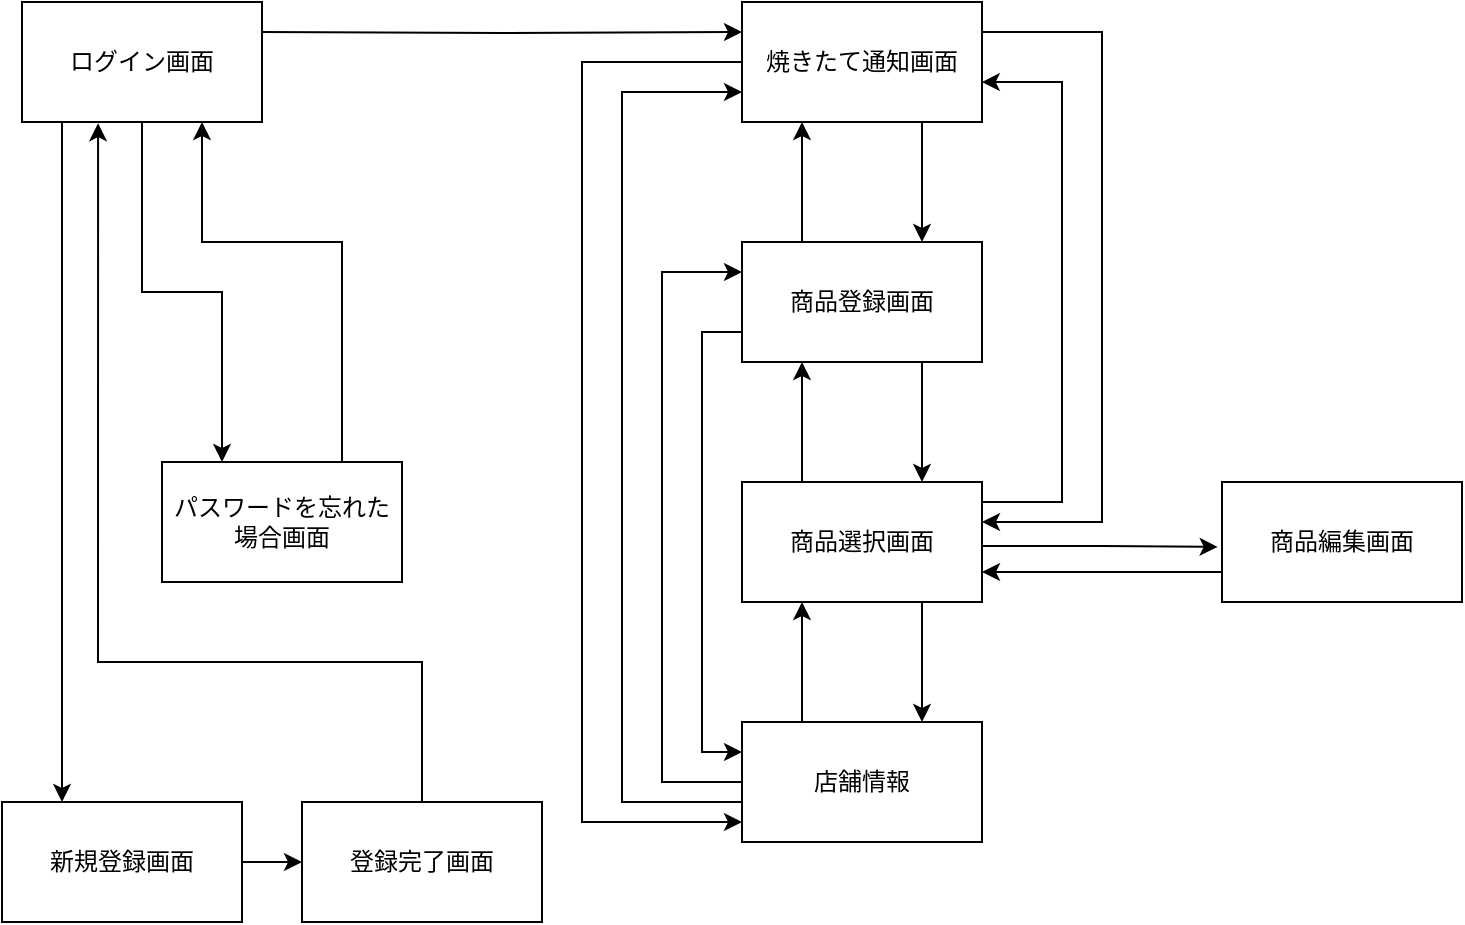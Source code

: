 <mxfile version="16.5.6" type="github">
  <diagram id="fChN6DMovFdQ7hGlvqWh" name="Page-1">
    <mxGraphModel dx="1038" dy="579" grid="1" gridSize="10" guides="1" tooltips="1" connect="1" arrows="1" fold="1" page="1" pageScale="1" pageWidth="827" pageHeight="1169" math="0" shadow="0">
      <root>
        <mxCell id="0" />
        <mxCell id="1" parent="0" />
        <mxCell id="TyJineFc7PsX3nX8D2kp-34" style="edgeStyle=orthogonalEdgeStyle;rounded=0;orthogonalLoop=1;jettySize=auto;html=1;exitX=1;exitY=0.25;exitDx=0;exitDy=0;entryX=0;entryY=0.25;entryDx=0;entryDy=0;" parent="1" target="TyJineFc7PsX3nX8D2kp-7" edge="1">
          <mxGeometry relative="1" as="geometry">
            <mxPoint x="160" y="55" as="sourcePoint" />
          </mxGeometry>
        </mxCell>
        <mxCell id="TyJineFc7PsX3nX8D2kp-39" style="edgeStyle=orthogonalEdgeStyle;rounded=0;orthogonalLoop=1;jettySize=auto;html=1;exitX=0.75;exitY=1;exitDx=0;exitDy=0;entryX=0.75;entryY=0;entryDx=0;entryDy=0;" parent="1" source="TyJineFc7PsX3nX8D2kp-7" target="TyJineFc7PsX3nX8D2kp-8" edge="1">
          <mxGeometry relative="1" as="geometry" />
        </mxCell>
        <mxCell id="TyJineFc7PsX3nX8D2kp-49" style="edgeStyle=orthogonalEdgeStyle;rounded=0;orthogonalLoop=1;jettySize=auto;html=1;exitX=0;exitY=0.5;exitDx=0;exitDy=0;" parent="1" source="TyJineFc7PsX3nX8D2kp-7" edge="1">
          <mxGeometry relative="1" as="geometry">
            <mxPoint x="400" y="450" as="targetPoint" />
            <Array as="points">
              <mxPoint x="320" y="70" />
              <mxPoint x="320" y="450" />
              <mxPoint x="400" y="450" />
            </Array>
          </mxGeometry>
        </mxCell>
        <mxCell id="TyJineFc7PsX3nX8D2kp-52" style="edgeStyle=orthogonalEdgeStyle;rounded=0;orthogonalLoop=1;jettySize=auto;html=1;exitX=1;exitY=0.25;exitDx=0;exitDy=0;" parent="1" source="TyJineFc7PsX3nX8D2kp-7" edge="1">
          <mxGeometry relative="1" as="geometry">
            <mxPoint x="520" y="300" as="targetPoint" />
            <Array as="points">
              <mxPoint x="580" y="55" />
              <mxPoint x="580" y="300" />
              <mxPoint x="520" y="300" />
            </Array>
          </mxGeometry>
        </mxCell>
        <mxCell id="TyJineFc7PsX3nX8D2kp-7" value="焼きたて通知画面" style="rounded=0;whiteSpace=wrap;html=1;" parent="1" vertex="1">
          <mxGeometry x="400" y="40" width="120" height="60" as="geometry" />
        </mxCell>
        <mxCell id="TyJineFc7PsX3nX8D2kp-40" style="edgeStyle=orthogonalEdgeStyle;rounded=0;orthogonalLoop=1;jettySize=auto;html=1;exitX=0.25;exitY=0;exitDx=0;exitDy=0;entryX=0.25;entryY=1;entryDx=0;entryDy=0;" parent="1" source="TyJineFc7PsX3nX8D2kp-8" target="TyJineFc7PsX3nX8D2kp-7" edge="1">
          <mxGeometry relative="1" as="geometry" />
        </mxCell>
        <mxCell id="TyJineFc7PsX3nX8D2kp-41" style="edgeStyle=orthogonalEdgeStyle;rounded=0;orthogonalLoop=1;jettySize=auto;html=1;exitX=0.75;exitY=1;exitDx=0;exitDy=0;entryX=0.75;entryY=0;entryDx=0;entryDy=0;" parent="1" source="TyJineFc7PsX3nX8D2kp-8" target="TyJineFc7PsX3nX8D2kp-9" edge="1">
          <mxGeometry relative="1" as="geometry" />
        </mxCell>
        <mxCell id="TyJineFc7PsX3nX8D2kp-50" style="edgeStyle=orthogonalEdgeStyle;rounded=0;orthogonalLoop=1;jettySize=auto;html=1;exitX=0;exitY=0.75;exitDx=0;exitDy=0;entryX=0;entryY=0.25;entryDx=0;entryDy=0;" parent="1" source="TyJineFc7PsX3nX8D2kp-8" target="TyJineFc7PsX3nX8D2kp-10" edge="1">
          <mxGeometry relative="1" as="geometry" />
        </mxCell>
        <mxCell id="TyJineFc7PsX3nX8D2kp-8" value="商品登録画面" style="rounded=0;whiteSpace=wrap;html=1;" parent="1" vertex="1">
          <mxGeometry x="400" y="160" width="120" height="60" as="geometry" />
        </mxCell>
        <mxCell id="TyJineFc7PsX3nX8D2kp-42" style="edgeStyle=orthogonalEdgeStyle;rounded=0;orthogonalLoop=1;jettySize=auto;html=1;exitX=0.25;exitY=0;exitDx=0;exitDy=0;entryX=0.25;entryY=1;entryDx=0;entryDy=0;" parent="1" source="TyJineFc7PsX3nX8D2kp-9" target="TyJineFc7PsX3nX8D2kp-8" edge="1">
          <mxGeometry relative="1" as="geometry" />
        </mxCell>
        <mxCell id="TyJineFc7PsX3nX8D2kp-43" style="edgeStyle=orthogonalEdgeStyle;rounded=0;orthogonalLoop=1;jettySize=auto;html=1;exitX=0.75;exitY=1;exitDx=0;exitDy=0;entryX=0.75;entryY=0;entryDx=0;entryDy=0;" parent="1" source="TyJineFc7PsX3nX8D2kp-9" target="TyJineFc7PsX3nX8D2kp-10" edge="1">
          <mxGeometry relative="1" as="geometry" />
        </mxCell>
        <mxCell id="TyJineFc7PsX3nX8D2kp-51" style="edgeStyle=orthogonalEdgeStyle;rounded=0;orthogonalLoop=1;jettySize=auto;html=1;entryX=0.999;entryY=0.667;entryDx=0;entryDy=0;entryPerimeter=0;" parent="1" target="TyJineFc7PsX3nX8D2kp-7" edge="1">
          <mxGeometry relative="1" as="geometry">
            <mxPoint x="520" y="300" as="sourcePoint" />
            <Array as="points">
              <mxPoint x="520" y="290" />
              <mxPoint x="560" y="290" />
              <mxPoint x="560" y="80" />
            </Array>
          </mxGeometry>
        </mxCell>
        <mxCell id="TyJineFc7PsX3nX8D2kp-53" style="edgeStyle=orthogonalEdgeStyle;rounded=0;orthogonalLoop=1;jettySize=auto;html=1;exitX=1;exitY=0.5;exitDx=0;exitDy=0;entryX=-0.018;entryY=0.541;entryDx=0;entryDy=0;entryPerimeter=0;" parent="1" source="TyJineFc7PsX3nX8D2kp-9" target="TyJineFc7PsX3nX8D2kp-33" edge="1">
          <mxGeometry relative="1" as="geometry">
            <Array as="points">
              <mxPoint x="520" y="312" />
              <mxPoint x="580" y="312" />
            </Array>
          </mxGeometry>
        </mxCell>
        <mxCell id="TyJineFc7PsX3nX8D2kp-9" value="商品選択画面" style="rounded=0;whiteSpace=wrap;html=1;" parent="1" vertex="1">
          <mxGeometry x="400" y="280" width="120" height="60" as="geometry" />
        </mxCell>
        <mxCell id="TyJineFc7PsX3nX8D2kp-36" style="edgeStyle=orthogonalEdgeStyle;rounded=0;orthogonalLoop=1;jettySize=auto;html=1;exitX=0;exitY=0.25;exitDx=0;exitDy=0;entryX=0;entryY=0.75;entryDx=0;entryDy=0;" parent="1" source="TyJineFc7PsX3nX8D2kp-10" target="TyJineFc7PsX3nX8D2kp-7" edge="1">
          <mxGeometry relative="1" as="geometry">
            <Array as="points">
              <mxPoint x="400" y="440" />
              <mxPoint x="340" y="440" />
              <mxPoint x="340" y="85" />
            </Array>
          </mxGeometry>
        </mxCell>
        <mxCell id="TyJineFc7PsX3nX8D2kp-44" style="edgeStyle=orthogonalEdgeStyle;rounded=0;orthogonalLoop=1;jettySize=auto;html=1;exitX=0.25;exitY=0;exitDx=0;exitDy=0;entryX=0.25;entryY=1;entryDx=0;entryDy=0;" parent="1" source="TyJineFc7PsX3nX8D2kp-10" target="TyJineFc7PsX3nX8D2kp-9" edge="1">
          <mxGeometry relative="1" as="geometry" />
        </mxCell>
        <mxCell id="TyJineFc7PsX3nX8D2kp-47" style="edgeStyle=orthogonalEdgeStyle;rounded=0;orthogonalLoop=1;jettySize=auto;html=1;exitX=0;exitY=0.25;exitDx=0;exitDy=0;entryX=0;entryY=0.25;entryDx=0;entryDy=0;" parent="1" source="TyJineFc7PsX3nX8D2kp-10" target="TyJineFc7PsX3nX8D2kp-8" edge="1">
          <mxGeometry relative="1" as="geometry">
            <Array as="points">
              <mxPoint x="400" y="430" />
              <mxPoint x="360" y="430" />
              <mxPoint x="360" y="175" />
            </Array>
          </mxGeometry>
        </mxCell>
        <mxCell id="TyJineFc7PsX3nX8D2kp-10" value="店舗情報" style="rounded=0;whiteSpace=wrap;html=1;" parent="1" vertex="1">
          <mxGeometry x="400" y="400" width="120" height="60" as="geometry" />
        </mxCell>
        <mxCell id="TyJineFc7PsX3nX8D2kp-54" style="edgeStyle=orthogonalEdgeStyle;rounded=0;orthogonalLoop=1;jettySize=auto;html=1;exitX=0;exitY=0.75;exitDx=0;exitDy=0;entryX=1;entryY=0.75;entryDx=0;entryDy=0;" parent="1" source="TyJineFc7PsX3nX8D2kp-33" target="TyJineFc7PsX3nX8D2kp-9" edge="1">
          <mxGeometry relative="1" as="geometry" />
        </mxCell>
        <mxCell id="TyJineFc7PsX3nX8D2kp-33" value="商品編集画面" style="rounded=0;whiteSpace=wrap;html=1;" parent="1" vertex="1">
          <mxGeometry x="640" y="280" width="120" height="60" as="geometry" />
        </mxCell>
        <mxCell id="_v6-b4SZWo-zhn3VQ-vx-20" style="edgeStyle=orthogonalEdgeStyle;rounded=0;orthogonalLoop=1;jettySize=auto;html=1;exitX=0.5;exitY=1;exitDx=0;exitDy=0;entryX=0.25;entryY=0;entryDx=0;entryDy=0;" edge="1" parent="1" source="_v6-b4SZWo-zhn3VQ-vx-22" target="_v6-b4SZWo-zhn3VQ-vx-28">
          <mxGeometry relative="1" as="geometry" />
        </mxCell>
        <mxCell id="_v6-b4SZWo-zhn3VQ-vx-21" style="edgeStyle=orthogonalEdgeStyle;rounded=0;orthogonalLoop=1;jettySize=auto;html=1;exitX=0.25;exitY=1;exitDx=0;exitDy=0;entryX=0.25;entryY=0;entryDx=0;entryDy=0;" edge="1" parent="1" source="_v6-b4SZWo-zhn3VQ-vx-22" target="_v6-b4SZWo-zhn3VQ-vx-24">
          <mxGeometry relative="1" as="geometry">
            <Array as="points">
              <mxPoint x="60" y="100" />
            </Array>
          </mxGeometry>
        </mxCell>
        <mxCell id="_v6-b4SZWo-zhn3VQ-vx-22" value="ログイン画面" style="rounded=0;whiteSpace=wrap;html=1;" vertex="1" parent="1">
          <mxGeometry x="40" y="40" width="120" height="60" as="geometry" />
        </mxCell>
        <mxCell id="_v6-b4SZWo-zhn3VQ-vx-23" style="edgeStyle=orthogonalEdgeStyle;rounded=0;orthogonalLoop=1;jettySize=auto;html=1;exitX=1;exitY=0.5;exitDx=0;exitDy=0;entryX=0;entryY=0.5;entryDx=0;entryDy=0;" edge="1" parent="1" source="_v6-b4SZWo-zhn3VQ-vx-24" target="_v6-b4SZWo-zhn3VQ-vx-26">
          <mxGeometry relative="1" as="geometry" />
        </mxCell>
        <mxCell id="_v6-b4SZWo-zhn3VQ-vx-24" value="新規登録画面" style="rounded=0;whiteSpace=wrap;html=1;" vertex="1" parent="1">
          <mxGeometry x="30" y="440" width="120" height="60" as="geometry" />
        </mxCell>
        <mxCell id="_v6-b4SZWo-zhn3VQ-vx-25" style="edgeStyle=orthogonalEdgeStyle;rounded=0;orthogonalLoop=1;jettySize=auto;html=1;exitX=0.5;exitY=0;exitDx=0;exitDy=0;entryX=0.317;entryY=1.01;entryDx=0;entryDy=0;entryPerimeter=0;" edge="1" parent="1" source="_v6-b4SZWo-zhn3VQ-vx-26" target="_v6-b4SZWo-zhn3VQ-vx-22">
          <mxGeometry relative="1" as="geometry">
            <Array as="points">
              <mxPoint x="240" y="370" />
              <mxPoint x="78" y="370" />
            </Array>
          </mxGeometry>
        </mxCell>
        <mxCell id="_v6-b4SZWo-zhn3VQ-vx-26" value="登録完了画面" style="rounded=0;whiteSpace=wrap;html=1;" vertex="1" parent="1">
          <mxGeometry x="180" y="440" width="120" height="60" as="geometry" />
        </mxCell>
        <mxCell id="_v6-b4SZWo-zhn3VQ-vx-27" style="edgeStyle=orthogonalEdgeStyle;rounded=0;orthogonalLoop=1;jettySize=auto;html=1;exitX=0.75;exitY=0;exitDx=0;exitDy=0;entryX=0.75;entryY=1;entryDx=0;entryDy=0;" edge="1" parent="1" source="_v6-b4SZWo-zhn3VQ-vx-28" target="_v6-b4SZWo-zhn3VQ-vx-22">
          <mxGeometry relative="1" as="geometry">
            <Array as="points">
              <mxPoint x="200" y="160" />
              <mxPoint x="130" y="160" />
            </Array>
          </mxGeometry>
        </mxCell>
        <mxCell id="_v6-b4SZWo-zhn3VQ-vx-28" value="パスワードを忘れた場合画面" style="rounded=0;whiteSpace=wrap;html=1;" vertex="1" parent="1">
          <mxGeometry x="110" y="270" width="120" height="60" as="geometry" />
        </mxCell>
      </root>
    </mxGraphModel>
  </diagram>
</mxfile>
